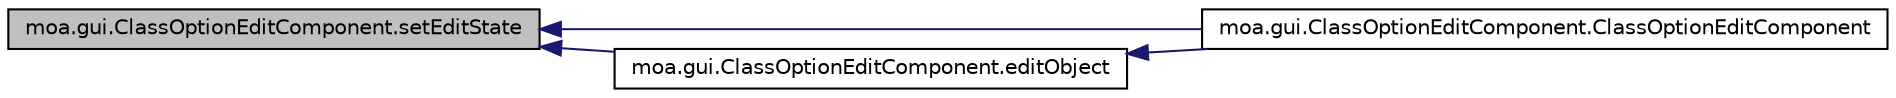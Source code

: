 digraph G
{
  edge [fontname="Helvetica",fontsize="10",labelfontname="Helvetica",labelfontsize="10"];
  node [fontname="Helvetica",fontsize="10",shape=record];
  rankdir=LR;
  Node1 [label="moa.gui.ClassOptionEditComponent.setEditState",height=0.2,width=0.4,color="black", fillcolor="grey75", style="filled" fontcolor="black"];
  Node1 -> Node2 [dir=back,color="midnightblue",fontsize="10",style="solid",fontname="Helvetica"];
  Node2 [label="moa.gui.ClassOptionEditComponent.ClassOptionEditComponent",height=0.2,width=0.4,color="black", fillcolor="white", style="filled",URL="$classmoa_1_1gui_1_1ClassOptionEditComponent.html#a411559ca5dc73952c1979ef85e919ac7"];
  Node1 -> Node3 [dir=back,color="midnightblue",fontsize="10",style="solid",fontname="Helvetica"];
  Node3 [label="moa.gui.ClassOptionEditComponent.editObject",height=0.2,width=0.4,color="black", fillcolor="white", style="filled",URL="$classmoa_1_1gui_1_1ClassOptionEditComponent.html#af044e03c7487b372270dd525fde21e06"];
  Node3 -> Node2 [dir=back,color="midnightblue",fontsize="10",style="solid",fontname="Helvetica"];
}
